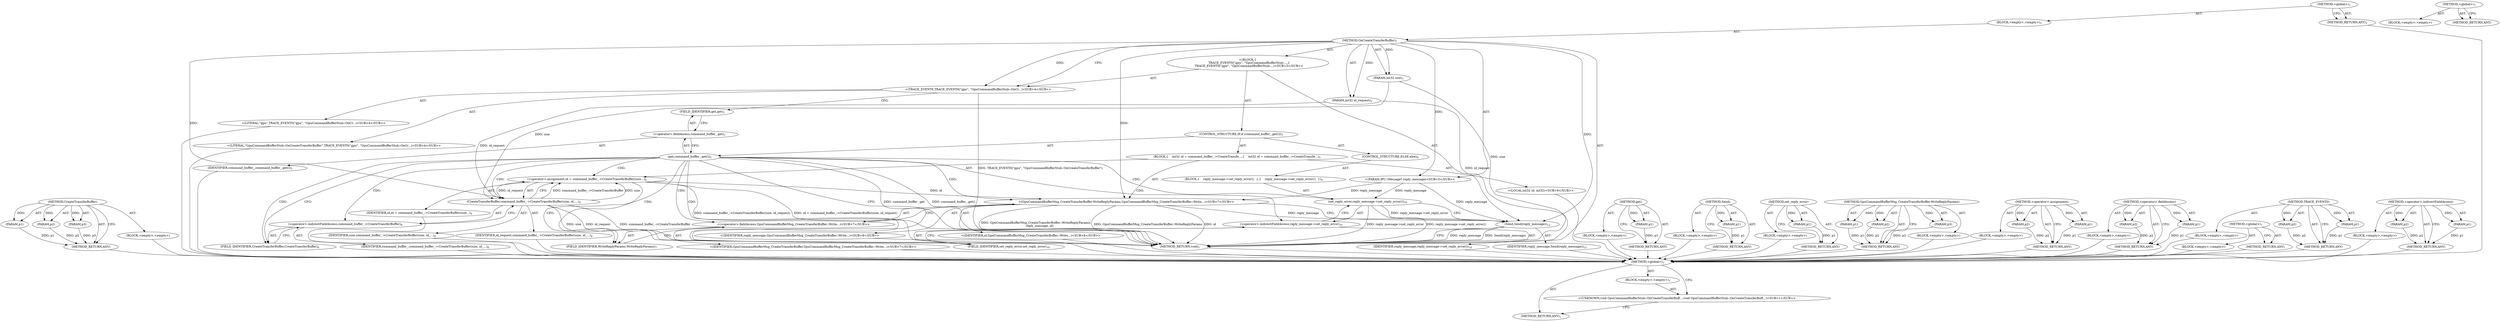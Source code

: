 digraph "&lt;global&gt;" {
vulnerable_87 [label=<(METHOD,CreateTransferBuffer)>];
vulnerable_88 [label=<(PARAM,p1)>];
vulnerable_89 [label=<(PARAM,p2)>];
vulnerable_90 [label=<(PARAM,p3)>];
vulnerable_91 [label=<(BLOCK,&lt;empty&gt;,&lt;empty&gt;)>];
vulnerable_92 [label=<(METHOD_RETURN,ANY)>];
vulnerable_6 [label=<(METHOD,&lt;global&gt;)<SUB>1</SUB>>];
vulnerable_7 [label=<(BLOCK,&lt;empty&gt;,&lt;empty&gt;)<SUB>1</SUB>>];
vulnerable_8 [label=<(METHOD,OnCreateTransferBuffer)<SUB>1</SUB>>];
vulnerable_9 [label=<(PARAM,int32 size)<SUB>1</SUB>>];
vulnerable_10 [label=<(PARAM,int32 id_request)<SUB>2</SUB>>];
vulnerable_11 [label="<(PARAM,IPC::Message* reply_message)<SUB>3</SUB>>"];
vulnerable_12 [label="<(BLOCK,{
   TRACE_EVENT0(&quot;gpu&quot;, &quot;GpuCommandBufferStub:...,{
   TRACE_EVENT0(&quot;gpu&quot;, &quot;GpuCommandBufferStub:...)<SUB>3</SUB>>"];
vulnerable_13 [label="<(TRACE_EVENT0,TRACE_EVENT0(&quot;gpu&quot;, &quot;GpuCommandBufferStub::OnCr...)<SUB>4</SUB>>"];
vulnerable_14 [label="<(LITERAL,&quot;gpu&quot;,TRACE_EVENT0(&quot;gpu&quot;, &quot;GpuCommandBufferStub::OnCr...)<SUB>4</SUB>>"];
vulnerable_15 [label="<(LITERAL,&quot;GpuCommandBufferStub::OnCreateTransferBuffer&quot;,TRACE_EVENT0(&quot;gpu&quot;, &quot;GpuCommandBufferStub::OnCr...)<SUB>4</SUB>>"];
vulnerable_16 [label=<(CONTROL_STRUCTURE,IF,if (command_buffer_.get()))<SUB>5</SUB>>];
vulnerable_17 [label=<(get,command_buffer_.get())<SUB>5</SUB>>];
vulnerable_18 [label=<(&lt;operator&gt;.fieldAccess,command_buffer_.get)<SUB>5</SUB>>];
vulnerable_19 [label=<(IDENTIFIER,command_buffer_,command_buffer_.get())<SUB>5</SUB>>];
vulnerable_20 [label=<(FIELD_IDENTIFIER,get,get)<SUB>5</SUB>>];
vulnerable_21 [label=<(BLOCK,{
    int32 id = command_buffer_-&gt;CreateTransfe...,{
    int32 id = command_buffer_-&gt;CreateTransfe...)<SUB>5</SUB>>];
vulnerable_22 [label="<(LOCAL,int32 id: int32)<SUB>6</SUB>>"];
vulnerable_23 [label=<(&lt;operator&gt;.assignment,id = command_buffer_-&gt;CreateTransferBuffer(size...)<SUB>6</SUB>>];
vulnerable_24 [label=<(IDENTIFIER,id,id = command_buffer_-&gt;CreateTransferBuffer(size...)<SUB>6</SUB>>];
vulnerable_25 [label=<(CreateTransferBuffer,command_buffer_-&gt;CreateTransferBuffer(size, id_...)<SUB>6</SUB>>];
vulnerable_26 [label=<(&lt;operator&gt;.indirectFieldAccess,command_buffer_-&gt;CreateTransferBuffer)<SUB>6</SUB>>];
vulnerable_27 [label=<(IDENTIFIER,command_buffer_,command_buffer_-&gt;CreateTransferBuffer(size, id_...)<SUB>6</SUB>>];
vulnerable_28 [label=<(FIELD_IDENTIFIER,CreateTransferBuffer,CreateTransferBuffer)<SUB>6</SUB>>];
vulnerable_29 [label=<(IDENTIFIER,size,command_buffer_-&gt;CreateTransferBuffer(size, id_...)<SUB>6</SUB>>];
vulnerable_30 [label=<(IDENTIFIER,id_request,command_buffer_-&gt;CreateTransferBuffer(size, id_...)<SUB>6</SUB>>];
vulnerable_31 [label="<(GpuCommandBufferMsg_CreateTransferBuffer.WriteReplyParams,GpuCommandBufferMsg_CreateTransferBuffer::Write...)<SUB>7</SUB>>"];
vulnerable_32 [label="<(&lt;operator&gt;.fieldAccess,GpuCommandBufferMsg_CreateTransferBuffer::Write...)<SUB>7</SUB>>"];
vulnerable_33 [label="<(IDENTIFIER,GpuCommandBufferMsg_CreateTransferBuffer,GpuCommandBufferMsg_CreateTransferBuffer::Write...)<SUB>7</SUB>>"];
vulnerable_34 [label=<(FIELD_IDENTIFIER,WriteReplyParams,WriteReplyParams)<SUB>7</SUB>>];
vulnerable_35 [label="<(IDENTIFIER,reply_message,GpuCommandBufferMsg_CreateTransferBuffer::Write...)<SUB>8</SUB>>"];
vulnerable_36 [label="<(IDENTIFIER,id,GpuCommandBufferMsg_CreateTransferBuffer::Write...)<SUB>8</SUB>>"];
vulnerable_37 [label=<(CONTROL_STRUCTURE,ELSE,else)<SUB>9</SUB>>];
vulnerable_38 [label=<(BLOCK,{
    reply_message-&gt;set_reply_error();
  },{
    reply_message-&gt;set_reply_error();
  })<SUB>9</SUB>>];
vulnerable_39 [label=<(set_reply_error,reply_message-&gt;set_reply_error())<SUB>10</SUB>>];
vulnerable_40 [label=<(&lt;operator&gt;.indirectFieldAccess,reply_message-&gt;set_reply_error)<SUB>10</SUB>>];
vulnerable_41 [label=<(IDENTIFIER,reply_message,reply_message-&gt;set_reply_error())<SUB>10</SUB>>];
vulnerable_42 [label=<(FIELD_IDENTIFIER,set_reply_error,set_reply_error)<SUB>10</SUB>>];
vulnerable_43 [label=<(Send,Send(reply_message))<SUB>12</SUB>>];
vulnerable_44 [label=<(IDENTIFIER,reply_message,Send(reply_message))<SUB>12</SUB>>];
vulnerable_45 [label=<(METHOD_RETURN,void)<SUB>1</SUB>>];
vulnerable_47 [label=<(METHOD_RETURN,ANY)<SUB>1</SUB>>];
vulnerable_73 [label=<(METHOD,get)>];
vulnerable_74 [label=<(PARAM,p1)>];
vulnerable_75 [label=<(BLOCK,&lt;empty&gt;,&lt;empty&gt;)>];
vulnerable_76 [label=<(METHOD_RETURN,ANY)>];
vulnerable_108 [label=<(METHOD,Send)>];
vulnerable_109 [label=<(PARAM,p1)>];
vulnerable_110 [label=<(BLOCK,&lt;empty&gt;,&lt;empty&gt;)>];
vulnerable_111 [label=<(METHOD_RETURN,ANY)>];
vulnerable_104 [label=<(METHOD,set_reply_error)>];
vulnerable_105 [label=<(PARAM,p1)>];
vulnerable_106 [label=<(BLOCK,&lt;empty&gt;,&lt;empty&gt;)>];
vulnerable_107 [label=<(METHOD_RETURN,ANY)>];
vulnerable_98 [label=<(METHOD,GpuCommandBufferMsg_CreateTransferBuffer.WriteReplyParams)>];
vulnerable_99 [label=<(PARAM,p1)>];
vulnerable_100 [label=<(PARAM,p2)>];
vulnerable_101 [label=<(PARAM,p3)>];
vulnerable_102 [label=<(BLOCK,&lt;empty&gt;,&lt;empty&gt;)>];
vulnerable_103 [label=<(METHOD_RETURN,ANY)>];
vulnerable_82 [label=<(METHOD,&lt;operator&gt;.assignment)>];
vulnerable_83 [label=<(PARAM,p1)>];
vulnerable_84 [label=<(PARAM,p2)>];
vulnerable_85 [label=<(BLOCK,&lt;empty&gt;,&lt;empty&gt;)>];
vulnerable_86 [label=<(METHOD_RETURN,ANY)>];
vulnerable_77 [label=<(METHOD,&lt;operator&gt;.fieldAccess)>];
vulnerable_78 [label=<(PARAM,p1)>];
vulnerable_79 [label=<(PARAM,p2)>];
vulnerable_80 [label=<(BLOCK,&lt;empty&gt;,&lt;empty&gt;)>];
vulnerable_81 [label=<(METHOD_RETURN,ANY)>];
vulnerable_68 [label=<(METHOD,TRACE_EVENT0)>];
vulnerable_69 [label=<(PARAM,p1)>];
vulnerable_70 [label=<(PARAM,p2)>];
vulnerable_71 [label=<(BLOCK,&lt;empty&gt;,&lt;empty&gt;)>];
vulnerable_72 [label=<(METHOD_RETURN,ANY)>];
vulnerable_62 [label=<(METHOD,&lt;global&gt;)<SUB>1</SUB>>];
vulnerable_63 [label=<(BLOCK,&lt;empty&gt;,&lt;empty&gt;)>];
vulnerable_64 [label=<(METHOD_RETURN,ANY)>];
vulnerable_93 [label=<(METHOD,&lt;operator&gt;.indirectFieldAccess)>];
vulnerable_94 [label=<(PARAM,p1)>];
vulnerable_95 [label=<(PARAM,p2)>];
vulnerable_96 [label=<(BLOCK,&lt;empty&gt;,&lt;empty&gt;)>];
vulnerable_97 [label=<(METHOD_RETURN,ANY)>];
fixed_6 [label=<(METHOD,&lt;global&gt;)<SUB>1</SUB>>];
fixed_7 [label=<(BLOCK,&lt;empty&gt;,&lt;empty&gt;)<SUB>1</SUB>>];
fixed_8 [label="<(UNKNOWN,void GpuCommandBufferStub::OnCreateTransferBuff...,void GpuCommandBufferStub::OnCreateTransferBuff...)<SUB>1</SUB>>"];
fixed_9 [label=<(METHOD_RETURN,ANY)<SUB>1</SUB>>];
fixed_14 [label=<(METHOD,&lt;global&gt;)<SUB>1</SUB>>];
fixed_15 [label=<(BLOCK,&lt;empty&gt;,&lt;empty&gt;)>];
fixed_16 [label=<(METHOD_RETURN,ANY)>];
vulnerable_87 -> vulnerable_88  [key=0, label="AST: "];
vulnerable_87 -> vulnerable_88  [key=1, label="DDG: "];
vulnerable_87 -> vulnerable_91  [key=0, label="AST: "];
vulnerable_87 -> vulnerable_89  [key=0, label="AST: "];
vulnerable_87 -> vulnerable_89  [key=1, label="DDG: "];
vulnerable_87 -> vulnerable_92  [key=0, label="AST: "];
vulnerable_87 -> vulnerable_92  [key=1, label="CFG: "];
vulnerable_87 -> vulnerable_90  [key=0, label="AST: "];
vulnerable_87 -> vulnerable_90  [key=1, label="DDG: "];
vulnerable_88 -> vulnerable_92  [key=0, label="DDG: p1"];
vulnerable_89 -> vulnerable_92  [key=0, label="DDG: p2"];
vulnerable_90 -> vulnerable_92  [key=0, label="DDG: p3"];
vulnerable_91 -> fixed_6  [key=0];
vulnerable_92 -> fixed_6  [key=0];
vulnerable_6 -> vulnerable_7  [key=0, label="AST: "];
vulnerable_6 -> vulnerable_47  [key=0, label="AST: "];
vulnerable_6 -> vulnerable_47  [key=1, label="CFG: "];
vulnerable_7 -> vulnerable_8  [key=0, label="AST: "];
vulnerable_8 -> vulnerable_9  [key=0, label="AST: "];
vulnerable_8 -> vulnerable_9  [key=1, label="DDG: "];
vulnerable_8 -> vulnerable_10  [key=0, label="AST: "];
vulnerable_8 -> vulnerable_10  [key=1, label="DDG: "];
vulnerable_8 -> vulnerable_11  [key=0, label="AST: "];
vulnerable_8 -> vulnerable_11  [key=1, label="DDG: "];
vulnerable_8 -> vulnerable_12  [key=0, label="AST: "];
vulnerable_8 -> vulnerable_45  [key=0, label="AST: "];
vulnerable_8 -> vulnerable_13  [key=0, label="CFG: "];
vulnerable_8 -> vulnerable_13  [key=1, label="DDG: "];
vulnerable_8 -> vulnerable_43  [key=0, label="DDG: "];
vulnerable_8 -> vulnerable_31  [key=0, label="DDG: "];
vulnerable_8 -> vulnerable_25  [key=0, label="DDG: "];
vulnerable_9 -> vulnerable_45  [key=0, label="DDG: size"];
vulnerable_9 -> vulnerable_25  [key=0, label="DDG: size"];
vulnerable_10 -> vulnerable_45  [key=0, label="DDG: id_request"];
vulnerable_10 -> vulnerable_25  [key=0, label="DDG: id_request"];
vulnerable_11 -> vulnerable_43  [key=0, label="DDG: reply_message"];
vulnerable_11 -> vulnerable_31  [key=0, label="DDG: reply_message"];
vulnerable_11 -> vulnerable_39  [key=0, label="DDG: reply_message"];
vulnerable_12 -> vulnerable_13  [key=0, label="AST: "];
vulnerable_12 -> vulnerable_16  [key=0, label="AST: "];
vulnerable_12 -> vulnerable_43  [key=0, label="AST: "];
vulnerable_13 -> vulnerable_14  [key=0, label="AST: "];
vulnerable_13 -> vulnerable_15  [key=0, label="AST: "];
vulnerable_13 -> vulnerable_20  [key=0, label="CFG: "];
vulnerable_13 -> vulnerable_45  [key=0, label="DDG: TRACE_EVENT0(&quot;gpu&quot;, &quot;GpuCommandBufferStub::OnCreateTransferBuffer&quot;)"];
vulnerable_14 -> fixed_6  [key=0];
vulnerable_15 -> fixed_6  [key=0];
vulnerable_16 -> vulnerable_17  [key=0, label="AST: "];
vulnerable_16 -> vulnerable_21  [key=0, label="AST: "];
vulnerable_16 -> vulnerable_37  [key=0, label="AST: "];
vulnerable_17 -> vulnerable_18  [key=0, label="AST: "];
vulnerable_17 -> vulnerable_28  [key=0, label="CFG: "];
vulnerable_17 -> vulnerable_28  [key=1, label="CDG: "];
vulnerable_17 -> vulnerable_42  [key=0, label="CFG: "];
vulnerable_17 -> vulnerable_42  [key=1, label="CDG: "];
vulnerable_17 -> vulnerable_45  [key=0, label="DDG: command_buffer_.get"];
vulnerable_17 -> vulnerable_45  [key=1, label="DDG: command_buffer_.get()"];
vulnerable_17 -> vulnerable_40  [key=0, label="CDG: "];
vulnerable_17 -> vulnerable_34  [key=0, label="CDG: "];
vulnerable_17 -> vulnerable_32  [key=0, label="CDG: "];
vulnerable_17 -> vulnerable_26  [key=0, label="CDG: "];
vulnerable_17 -> vulnerable_23  [key=0, label="CDG: "];
vulnerable_17 -> vulnerable_25  [key=0, label="CDG: "];
vulnerable_17 -> vulnerable_39  [key=0, label="CDG: "];
vulnerable_17 -> vulnerable_31  [key=0, label="CDG: "];
vulnerable_18 -> vulnerable_19  [key=0, label="AST: "];
vulnerable_18 -> vulnerable_20  [key=0, label="AST: "];
vulnerable_18 -> vulnerable_17  [key=0, label="CFG: "];
vulnerable_19 -> fixed_6  [key=0];
vulnerable_20 -> vulnerable_18  [key=0, label="CFG: "];
vulnerable_21 -> vulnerable_22  [key=0, label="AST: "];
vulnerable_21 -> vulnerable_23  [key=0, label="AST: "];
vulnerable_21 -> vulnerable_31  [key=0, label="AST: "];
vulnerable_22 -> fixed_6  [key=0];
vulnerable_23 -> vulnerable_24  [key=0, label="AST: "];
vulnerable_23 -> vulnerable_25  [key=0, label="AST: "];
vulnerable_23 -> vulnerable_34  [key=0, label="CFG: "];
vulnerable_23 -> vulnerable_45  [key=0, label="DDG: command_buffer_-&gt;CreateTransferBuffer(size, id_request)"];
vulnerable_23 -> vulnerable_45  [key=1, label="DDG: id = command_buffer_-&gt;CreateTransferBuffer(size, id_request)"];
vulnerable_23 -> vulnerable_31  [key=0, label="DDG: id"];
vulnerable_24 -> fixed_6  [key=0];
vulnerable_25 -> vulnerable_26  [key=0, label="AST: "];
vulnerable_25 -> vulnerable_29  [key=0, label="AST: "];
vulnerable_25 -> vulnerable_30  [key=0, label="AST: "];
vulnerable_25 -> vulnerable_23  [key=0, label="CFG: "];
vulnerable_25 -> vulnerable_23  [key=1, label="DDG: command_buffer_-&gt;CreateTransferBuffer"];
vulnerable_25 -> vulnerable_23  [key=2, label="DDG: size"];
vulnerable_25 -> vulnerable_23  [key=3, label="DDG: id_request"];
vulnerable_25 -> vulnerable_45  [key=0, label="DDG: command_buffer_-&gt;CreateTransferBuffer"];
vulnerable_25 -> vulnerable_45  [key=1, label="DDG: size"];
vulnerable_25 -> vulnerable_45  [key=2, label="DDG: id_request"];
vulnerable_26 -> vulnerable_27  [key=0, label="AST: "];
vulnerable_26 -> vulnerable_28  [key=0, label="AST: "];
vulnerable_26 -> vulnerable_25  [key=0, label="CFG: "];
vulnerable_27 -> fixed_6  [key=0];
vulnerable_28 -> vulnerable_26  [key=0, label="CFG: "];
vulnerable_29 -> fixed_6  [key=0];
vulnerable_30 -> fixed_6  [key=0];
vulnerable_31 -> vulnerable_32  [key=0, label="AST: "];
vulnerable_31 -> vulnerable_35  [key=0, label="AST: "];
vulnerable_31 -> vulnerable_36  [key=0, label="AST: "];
vulnerable_31 -> vulnerable_43  [key=0, label="CFG: "];
vulnerable_31 -> vulnerable_43  [key=1, label="DDG: reply_message"];
vulnerable_31 -> vulnerable_45  [key=0, label="DDG: GpuCommandBufferMsg_CreateTransferBuffer::WriteReplyParams"];
vulnerable_31 -> vulnerable_45  [key=1, label="DDG: id"];
vulnerable_31 -> vulnerable_45  [key=2, label="DDG: GpuCommandBufferMsg_CreateTransferBuffer::WriteReplyParams(
        reply_message, id)"];
vulnerable_32 -> vulnerable_33  [key=0, label="AST: "];
vulnerable_32 -> vulnerable_34  [key=0, label="AST: "];
vulnerable_32 -> vulnerable_31  [key=0, label="CFG: "];
vulnerable_33 -> fixed_6  [key=0];
vulnerable_34 -> vulnerable_32  [key=0, label="CFG: "];
vulnerable_35 -> fixed_6  [key=0];
vulnerable_36 -> fixed_6  [key=0];
vulnerable_37 -> vulnerable_38  [key=0, label="AST: "];
vulnerable_38 -> vulnerable_39  [key=0, label="AST: "];
vulnerable_39 -> vulnerable_40  [key=0, label="AST: "];
vulnerable_39 -> vulnerable_43  [key=0, label="CFG: "];
vulnerable_39 -> vulnerable_43  [key=1, label="DDG: reply_message-&gt;set_reply_error"];
vulnerable_39 -> vulnerable_45  [key=0, label="DDG: reply_message-&gt;set_reply_error"];
vulnerable_39 -> vulnerable_45  [key=1, label="DDG: reply_message-&gt;set_reply_error()"];
vulnerable_40 -> vulnerable_41  [key=0, label="AST: "];
vulnerable_40 -> vulnerable_42  [key=0, label="AST: "];
vulnerable_40 -> vulnerable_39  [key=0, label="CFG: "];
vulnerable_41 -> fixed_6  [key=0];
vulnerable_42 -> vulnerable_40  [key=0, label="CFG: "];
vulnerable_43 -> vulnerable_44  [key=0, label="AST: "];
vulnerable_43 -> vulnerable_45  [key=0, label="CFG: "];
vulnerable_43 -> vulnerable_45  [key=1, label="DDG: reply_message"];
vulnerable_43 -> vulnerable_45  [key=2, label="DDG: Send(reply_message)"];
vulnerable_44 -> fixed_6  [key=0];
vulnerable_45 -> fixed_6  [key=0];
vulnerable_47 -> fixed_6  [key=0];
vulnerable_73 -> vulnerable_74  [key=0, label="AST: "];
vulnerable_73 -> vulnerable_74  [key=1, label="DDG: "];
vulnerable_73 -> vulnerable_75  [key=0, label="AST: "];
vulnerable_73 -> vulnerable_76  [key=0, label="AST: "];
vulnerable_73 -> vulnerable_76  [key=1, label="CFG: "];
vulnerable_74 -> vulnerable_76  [key=0, label="DDG: p1"];
vulnerable_75 -> fixed_6  [key=0];
vulnerable_76 -> fixed_6  [key=0];
vulnerable_108 -> vulnerable_109  [key=0, label="AST: "];
vulnerable_108 -> vulnerable_109  [key=1, label="DDG: "];
vulnerable_108 -> vulnerable_110  [key=0, label="AST: "];
vulnerable_108 -> vulnerable_111  [key=0, label="AST: "];
vulnerable_108 -> vulnerable_111  [key=1, label="CFG: "];
vulnerable_109 -> vulnerable_111  [key=0, label="DDG: p1"];
vulnerable_110 -> fixed_6  [key=0];
vulnerable_111 -> fixed_6  [key=0];
vulnerable_104 -> vulnerable_105  [key=0, label="AST: "];
vulnerable_104 -> vulnerable_105  [key=1, label="DDG: "];
vulnerable_104 -> vulnerable_106  [key=0, label="AST: "];
vulnerable_104 -> vulnerable_107  [key=0, label="AST: "];
vulnerable_104 -> vulnerable_107  [key=1, label="CFG: "];
vulnerable_105 -> vulnerable_107  [key=0, label="DDG: p1"];
vulnerable_106 -> fixed_6  [key=0];
vulnerable_107 -> fixed_6  [key=0];
vulnerable_98 -> vulnerable_99  [key=0, label="AST: "];
vulnerable_98 -> vulnerable_99  [key=1, label="DDG: "];
vulnerable_98 -> vulnerable_102  [key=0, label="AST: "];
vulnerable_98 -> vulnerable_100  [key=0, label="AST: "];
vulnerable_98 -> vulnerable_100  [key=1, label="DDG: "];
vulnerable_98 -> vulnerable_103  [key=0, label="AST: "];
vulnerable_98 -> vulnerable_103  [key=1, label="CFG: "];
vulnerable_98 -> vulnerable_101  [key=0, label="AST: "];
vulnerable_98 -> vulnerable_101  [key=1, label="DDG: "];
vulnerable_99 -> vulnerable_103  [key=0, label="DDG: p1"];
vulnerable_100 -> vulnerable_103  [key=0, label="DDG: p2"];
vulnerable_101 -> vulnerable_103  [key=0, label="DDG: p3"];
vulnerable_102 -> fixed_6  [key=0];
vulnerable_103 -> fixed_6  [key=0];
vulnerable_82 -> vulnerable_83  [key=0, label="AST: "];
vulnerable_82 -> vulnerable_83  [key=1, label="DDG: "];
vulnerable_82 -> vulnerable_85  [key=0, label="AST: "];
vulnerable_82 -> vulnerable_84  [key=0, label="AST: "];
vulnerable_82 -> vulnerable_84  [key=1, label="DDG: "];
vulnerable_82 -> vulnerable_86  [key=0, label="AST: "];
vulnerable_82 -> vulnerable_86  [key=1, label="CFG: "];
vulnerable_83 -> vulnerable_86  [key=0, label="DDG: p1"];
vulnerable_84 -> vulnerable_86  [key=0, label="DDG: p2"];
vulnerable_85 -> fixed_6  [key=0];
vulnerable_86 -> fixed_6  [key=0];
vulnerable_77 -> vulnerable_78  [key=0, label="AST: "];
vulnerable_77 -> vulnerable_78  [key=1, label="DDG: "];
vulnerable_77 -> vulnerable_80  [key=0, label="AST: "];
vulnerable_77 -> vulnerable_79  [key=0, label="AST: "];
vulnerable_77 -> vulnerable_79  [key=1, label="DDG: "];
vulnerable_77 -> vulnerable_81  [key=0, label="AST: "];
vulnerable_77 -> vulnerable_81  [key=1, label="CFG: "];
vulnerable_78 -> vulnerable_81  [key=0, label="DDG: p1"];
vulnerable_79 -> vulnerable_81  [key=0, label="DDG: p2"];
vulnerable_80 -> fixed_6  [key=0];
vulnerable_81 -> fixed_6  [key=0];
vulnerable_68 -> vulnerable_69  [key=0, label="AST: "];
vulnerable_68 -> vulnerable_69  [key=1, label="DDG: "];
vulnerable_68 -> vulnerable_71  [key=0, label="AST: "];
vulnerable_68 -> vulnerable_70  [key=0, label="AST: "];
vulnerable_68 -> vulnerable_70  [key=1, label="DDG: "];
vulnerable_68 -> vulnerable_72  [key=0, label="AST: "];
vulnerable_68 -> vulnerable_72  [key=1, label="CFG: "];
vulnerable_69 -> vulnerable_72  [key=0, label="DDG: p1"];
vulnerable_70 -> vulnerable_72  [key=0, label="DDG: p2"];
vulnerable_71 -> fixed_6  [key=0];
vulnerable_72 -> fixed_6  [key=0];
vulnerable_62 -> vulnerable_63  [key=0, label="AST: "];
vulnerable_62 -> vulnerable_64  [key=0, label="AST: "];
vulnerable_62 -> vulnerable_64  [key=1, label="CFG: "];
vulnerable_63 -> fixed_6  [key=0];
vulnerable_64 -> fixed_6  [key=0];
vulnerable_93 -> vulnerable_94  [key=0, label="AST: "];
vulnerable_93 -> vulnerable_94  [key=1, label="DDG: "];
vulnerable_93 -> vulnerable_96  [key=0, label="AST: "];
vulnerable_93 -> vulnerable_95  [key=0, label="AST: "];
vulnerable_93 -> vulnerable_95  [key=1, label="DDG: "];
vulnerable_93 -> vulnerable_97  [key=0, label="AST: "];
vulnerable_93 -> vulnerable_97  [key=1, label="CFG: "];
vulnerable_94 -> vulnerable_97  [key=0, label="DDG: p1"];
vulnerable_95 -> vulnerable_97  [key=0, label="DDG: p2"];
vulnerable_96 -> fixed_6  [key=0];
vulnerable_97 -> fixed_6  [key=0];
fixed_6 -> fixed_7  [key=0, label="AST: "];
fixed_6 -> fixed_9  [key=0, label="AST: "];
fixed_6 -> fixed_8  [key=0, label="CFG: "];
fixed_7 -> fixed_8  [key=0, label="AST: "];
fixed_8 -> fixed_9  [key=0, label="CFG: "];
fixed_14 -> fixed_15  [key=0, label="AST: "];
fixed_14 -> fixed_16  [key=0, label="AST: "];
fixed_14 -> fixed_16  [key=1, label="CFG: "];
}
